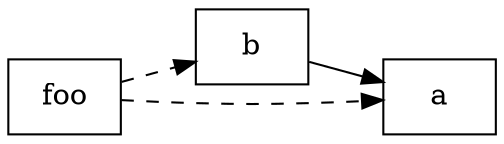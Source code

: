 digraph "projects-graph" {
    graph[rankdir="LR"]
    node [
        shape="record"
    ]
    edge [
        arrowtail="none"
    ]
    "foo"[label=<foo>]
    "b"[label=<b>]
    "a"[label=<a>]
    "b" -> "a" [style=solid]
    "foo" -> "a" [style=dashed]
    "foo" -> "b" [style=dashed]
}

